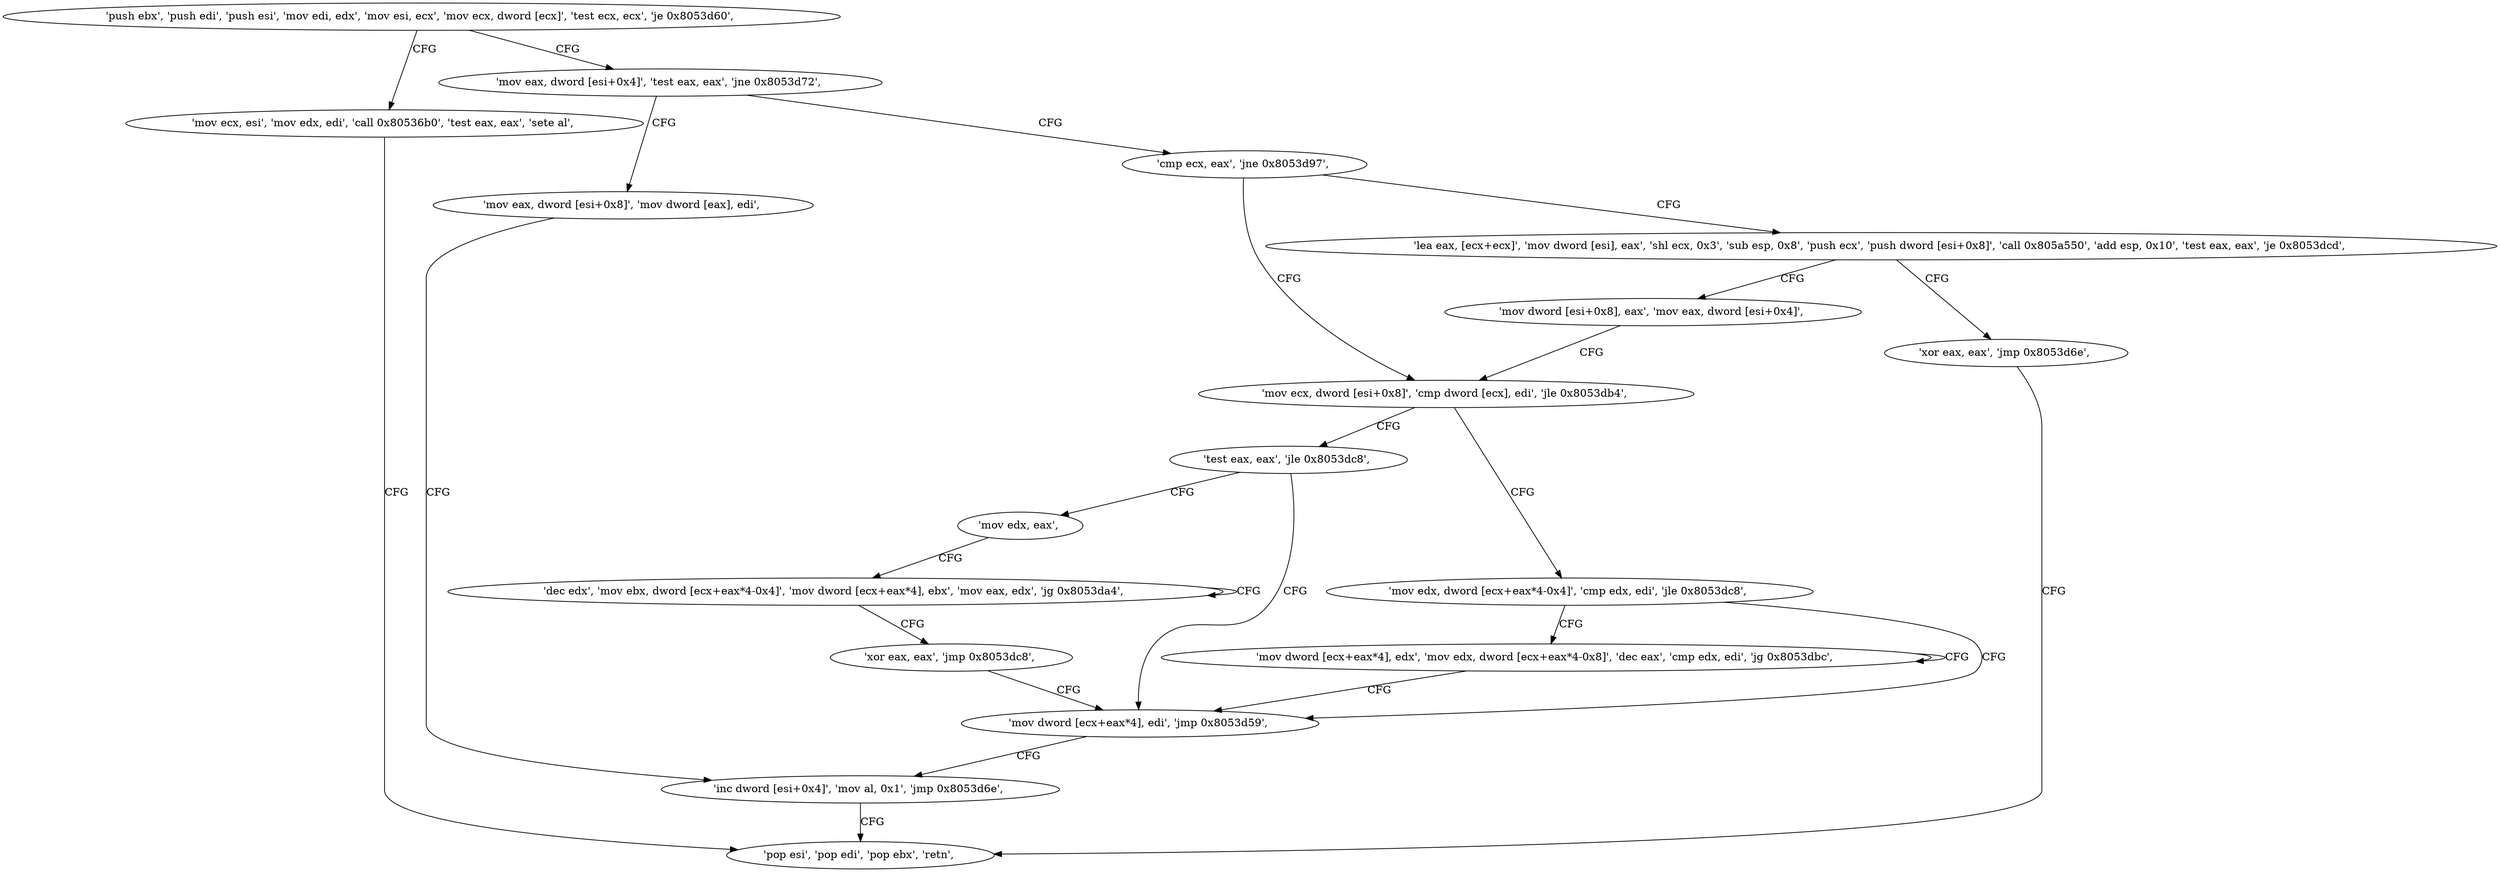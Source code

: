 digraph "func" {
"134561088" [label = "'push ebx', 'push edi', 'push esi', 'mov edi, edx', 'mov esi, ecx', 'mov ecx, dword [ecx]', 'test ecx, ecx', 'je 0x8053d60', " ]
"134561120" [label = "'mov ecx, esi', 'mov edx, edi', 'call 0x80536b0', 'test eax, eax', 'sete al', " ]
"134561101" [label = "'mov eax, dword [esi+0x4]', 'test eax, eax', 'jne 0x8053d72', " ]
"134561134" [label = "'pop esi', 'pop edi', 'pop ebx', 'retn', " ]
"134561138" [label = "'cmp ecx, eax', 'jne 0x8053d97', " ]
"134561108" [label = "'mov eax, dword [esi+0x8]', 'mov dword [eax], edi', " ]
"134561175" [label = "'mov ecx, dword [esi+0x8]', 'cmp dword [ecx], edi', 'jle 0x8053db4', " ]
"134561142" [label = "'lea eax, [ecx+ecx]', 'mov dword [esi], eax', 'shl ecx, 0x3', 'sub esp, 0x8', 'push ecx', 'push dword [esi+0x8]', 'call 0x805a550', 'add esp, 0x10', 'test eax, eax', 'je 0x8053dcd', " ]
"134561113" [label = "'inc dword [esi+0x4]', 'mov al, 0x1', 'jmp 0x8053d6e', " ]
"134561204" [label = "'mov edx, dword [ecx+eax*4-0x4]', 'cmp edx, edi', 'jle 0x8053dc8', " ]
"134561182" [label = "'test eax, eax', 'jle 0x8053dc8', " ]
"134561229" [label = "'xor eax, eax', 'jmp 0x8053d6e', " ]
"134561169" [label = "'mov dword [esi+0x8], eax', 'mov eax, dword [esi+0x4]', " ]
"134561224" [label = "'mov dword [ecx+eax*4], edi', 'jmp 0x8053d59', " ]
"134561212" [label = "'mov dword [ecx+eax*4], edx', 'mov edx, dword [ecx+eax*4-0x8]', 'dec eax', 'cmp edx, edi', 'jg 0x8053dbc', " ]
"134561186" [label = "'mov edx, eax', " ]
"134561188" [label = "'dec edx', 'mov ebx, dword [ecx+eax*4-0x4]', 'mov dword [ecx+eax*4], ebx', 'mov eax, edx', 'jg 0x8053da4', " ]
"134561200" [label = "'xor eax, eax', 'jmp 0x8053dc8', " ]
"134561088" -> "134561120" [ label = "CFG" ]
"134561088" -> "134561101" [ label = "CFG" ]
"134561120" -> "134561134" [ label = "CFG" ]
"134561101" -> "134561138" [ label = "CFG" ]
"134561101" -> "134561108" [ label = "CFG" ]
"134561138" -> "134561175" [ label = "CFG" ]
"134561138" -> "134561142" [ label = "CFG" ]
"134561108" -> "134561113" [ label = "CFG" ]
"134561175" -> "134561204" [ label = "CFG" ]
"134561175" -> "134561182" [ label = "CFG" ]
"134561142" -> "134561229" [ label = "CFG" ]
"134561142" -> "134561169" [ label = "CFG" ]
"134561113" -> "134561134" [ label = "CFG" ]
"134561204" -> "134561224" [ label = "CFG" ]
"134561204" -> "134561212" [ label = "CFG" ]
"134561182" -> "134561224" [ label = "CFG" ]
"134561182" -> "134561186" [ label = "CFG" ]
"134561229" -> "134561134" [ label = "CFG" ]
"134561169" -> "134561175" [ label = "CFG" ]
"134561224" -> "134561113" [ label = "CFG" ]
"134561212" -> "134561212" [ label = "CFG" ]
"134561212" -> "134561224" [ label = "CFG" ]
"134561186" -> "134561188" [ label = "CFG" ]
"134561188" -> "134561188" [ label = "CFG" ]
"134561188" -> "134561200" [ label = "CFG" ]
"134561200" -> "134561224" [ label = "CFG" ]
}
